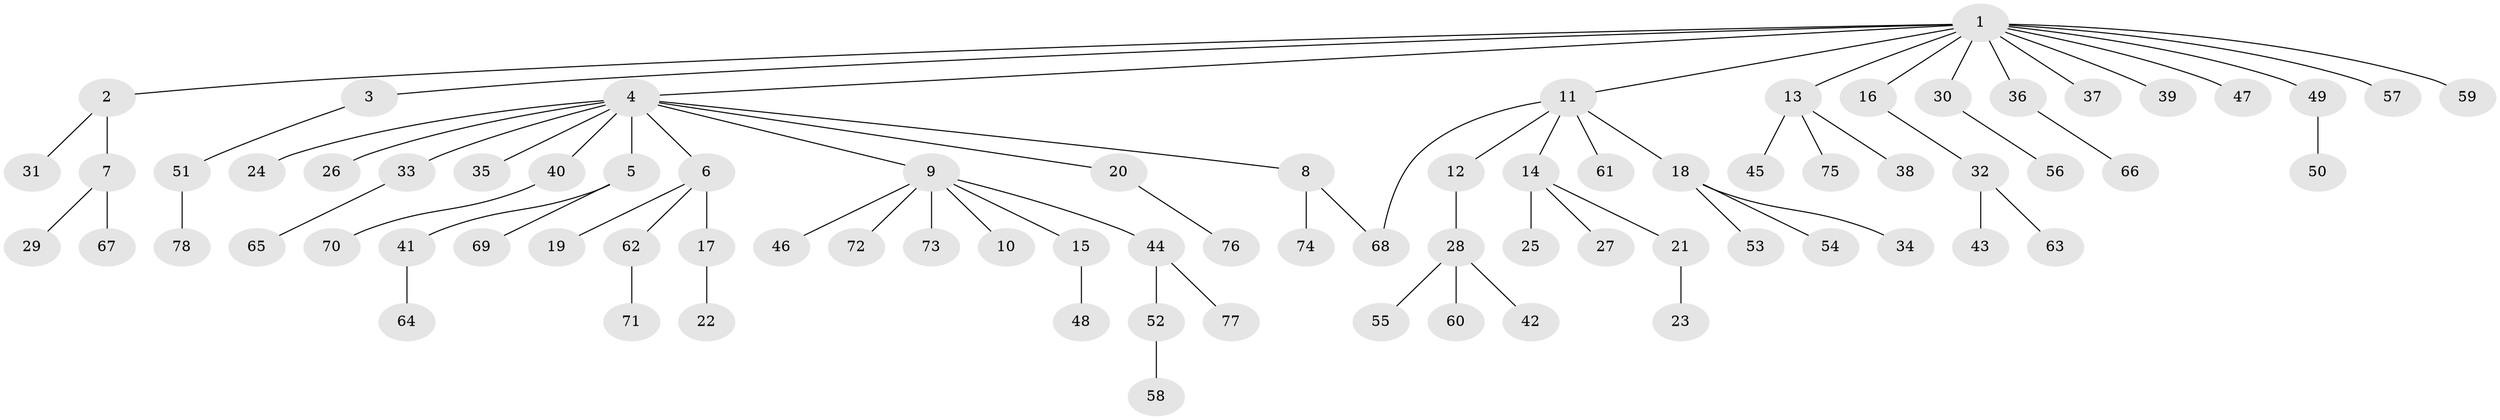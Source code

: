 // coarse degree distribution, {14: 0.01818181818181818, 4: 0.03636363636363636, 2: 0.12727272727272726, 11: 0.01818181818181818, 3: 0.09090909090909091, 6: 0.01818181818181818, 5: 0.01818181818181818, 1: 0.6727272727272727}
// Generated by graph-tools (version 1.1) at 2025/41/03/06/25 10:41:49]
// undirected, 78 vertices, 78 edges
graph export_dot {
graph [start="1"]
  node [color=gray90,style=filled];
  1;
  2;
  3;
  4;
  5;
  6;
  7;
  8;
  9;
  10;
  11;
  12;
  13;
  14;
  15;
  16;
  17;
  18;
  19;
  20;
  21;
  22;
  23;
  24;
  25;
  26;
  27;
  28;
  29;
  30;
  31;
  32;
  33;
  34;
  35;
  36;
  37;
  38;
  39;
  40;
  41;
  42;
  43;
  44;
  45;
  46;
  47;
  48;
  49;
  50;
  51;
  52;
  53;
  54;
  55;
  56;
  57;
  58;
  59;
  60;
  61;
  62;
  63;
  64;
  65;
  66;
  67;
  68;
  69;
  70;
  71;
  72;
  73;
  74;
  75;
  76;
  77;
  78;
  1 -- 2;
  1 -- 3;
  1 -- 4;
  1 -- 11;
  1 -- 13;
  1 -- 16;
  1 -- 30;
  1 -- 36;
  1 -- 37;
  1 -- 39;
  1 -- 47;
  1 -- 49;
  1 -- 57;
  1 -- 59;
  2 -- 7;
  2 -- 31;
  3 -- 51;
  4 -- 5;
  4 -- 6;
  4 -- 8;
  4 -- 9;
  4 -- 20;
  4 -- 24;
  4 -- 26;
  4 -- 33;
  4 -- 35;
  4 -- 40;
  5 -- 41;
  5 -- 69;
  6 -- 17;
  6 -- 19;
  6 -- 62;
  7 -- 29;
  7 -- 67;
  8 -- 68;
  8 -- 74;
  9 -- 10;
  9 -- 15;
  9 -- 44;
  9 -- 46;
  9 -- 72;
  9 -- 73;
  11 -- 12;
  11 -- 14;
  11 -- 18;
  11 -- 61;
  11 -- 68;
  12 -- 28;
  13 -- 38;
  13 -- 45;
  13 -- 75;
  14 -- 21;
  14 -- 25;
  14 -- 27;
  15 -- 48;
  16 -- 32;
  17 -- 22;
  18 -- 34;
  18 -- 53;
  18 -- 54;
  20 -- 76;
  21 -- 23;
  28 -- 42;
  28 -- 55;
  28 -- 60;
  30 -- 56;
  32 -- 43;
  32 -- 63;
  33 -- 65;
  36 -- 66;
  40 -- 70;
  41 -- 64;
  44 -- 52;
  44 -- 77;
  49 -- 50;
  51 -- 78;
  52 -- 58;
  62 -- 71;
}
